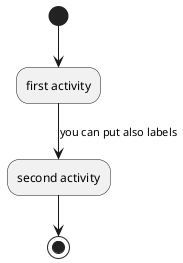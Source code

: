 @startuml

(*) --> "first activity"
--> [you can put also labels] "second activity"
--> (*)

@enduml 
